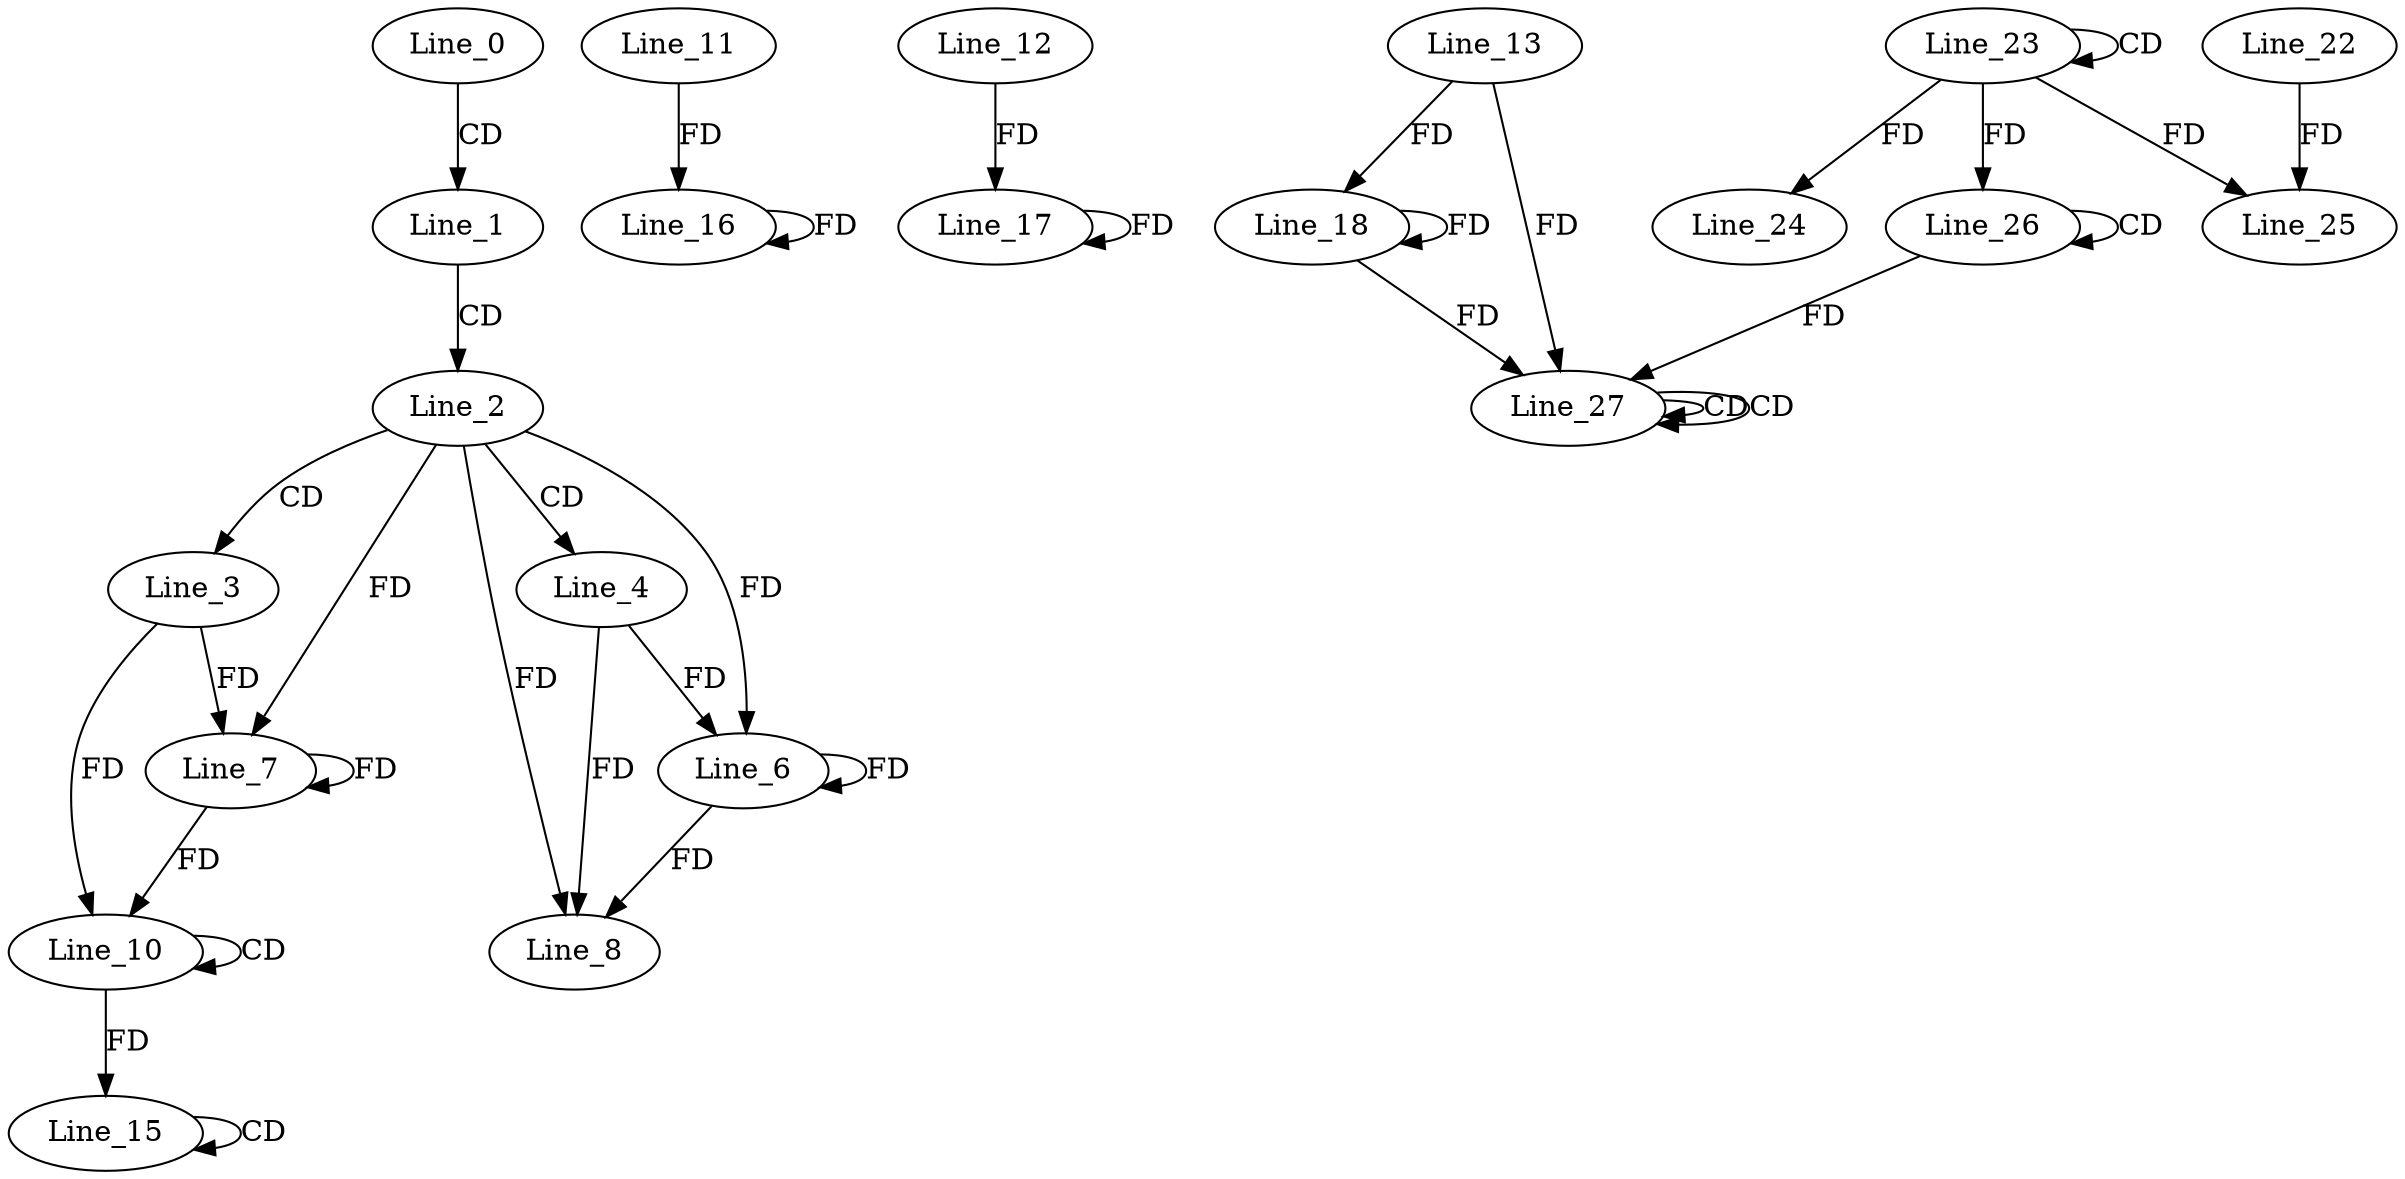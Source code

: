 digraph G {
  Line_0;
  Line_1;
  Line_2;
  Line_3;
  Line_4;
  Line_6;
  Line_6;
  Line_7;
  Line_7;
  Line_8;
  Line_10;
  Line_10;
  Line_15;
  Line_15;
  Line_11;
  Line_16;
  Line_16;
  Line_12;
  Line_17;
  Line_17;
  Line_13;
  Line_18;
  Line_18;
  Line_23;
  Line_23;
  Line_24;
  Line_25;
  Line_22;
  Line_25;
  Line_26;
  Line_26;
  Line_26;
  Line_27;
  Line_27;
  Line_27;
  Line_0 -> Line_1 [ label="CD" ];
  Line_1 -> Line_2 [ label="CD" ];
  Line_2 -> Line_3 [ label="CD" ];
  Line_2 -> Line_4 [ label="CD" ];
  Line_4 -> Line_6 [ label="FD" ];
  Line_6 -> Line_6 [ label="FD" ];
  Line_2 -> Line_6 [ label="FD" ];
  Line_3 -> Line_7 [ label="FD" ];
  Line_7 -> Line_7 [ label="FD" ];
  Line_2 -> Line_7 [ label="FD" ];
  Line_4 -> Line_8 [ label="FD" ];
  Line_6 -> Line_8 [ label="FD" ];
  Line_2 -> Line_8 [ label="FD" ];
  Line_10 -> Line_10 [ label="CD" ];
  Line_3 -> Line_10 [ label="FD" ];
  Line_7 -> Line_10 [ label="FD" ];
  Line_15 -> Line_15 [ label="CD" ];
  Line_10 -> Line_15 [ label="FD" ];
  Line_11 -> Line_16 [ label="FD" ];
  Line_16 -> Line_16 [ label="FD" ];
  Line_12 -> Line_17 [ label="FD" ];
  Line_17 -> Line_17 [ label="FD" ];
  Line_13 -> Line_18 [ label="FD" ];
  Line_18 -> Line_18 [ label="FD" ];
  Line_23 -> Line_23 [ label="CD" ];
  Line_23 -> Line_24 [ label="FD" ];
  Line_23 -> Line_25 [ label="FD" ];
  Line_22 -> Line_25 [ label="FD" ];
  Line_26 -> Line_26 [ label="CD" ];
  Line_23 -> Line_26 [ label="FD" ];
  Line_27 -> Line_27 [ label="CD" ];
  Line_27 -> Line_27 [ label="CD" ];
  Line_26 -> Line_27 [ label="FD" ];
  Line_13 -> Line_27 [ label="FD" ];
  Line_18 -> Line_27 [ label="FD" ];
}
